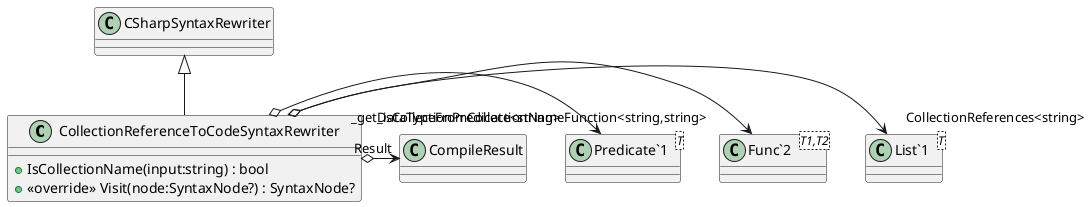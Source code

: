 @startuml
class CollectionReferenceToCodeSyntaxRewriter {
    + IsCollectionName(input:string) : bool
    + <<override>> Visit(node:SyntaxNode?) : SyntaxNode?
}
class "Func`2"<T1,T2> {
}
class "Predicate`1"<T> {
}
class "List`1"<T> {
}
CSharpSyntaxRewriter <|-- CollectionReferenceToCodeSyntaxRewriter
CollectionReferenceToCodeSyntaxRewriter o-> "CollectionReferences<string>" "List`1"
CollectionReferenceToCodeSyntaxRewriter o-> "_getDataTypeFromCollectionNameFunction<string,string>" "Func`2"
CollectionReferenceToCodeSyntaxRewriter o-> "_isCollectionPredicate<string>" "Predicate`1"
CollectionReferenceToCodeSyntaxRewriter o-> "Result" CompileResult
@enduml
